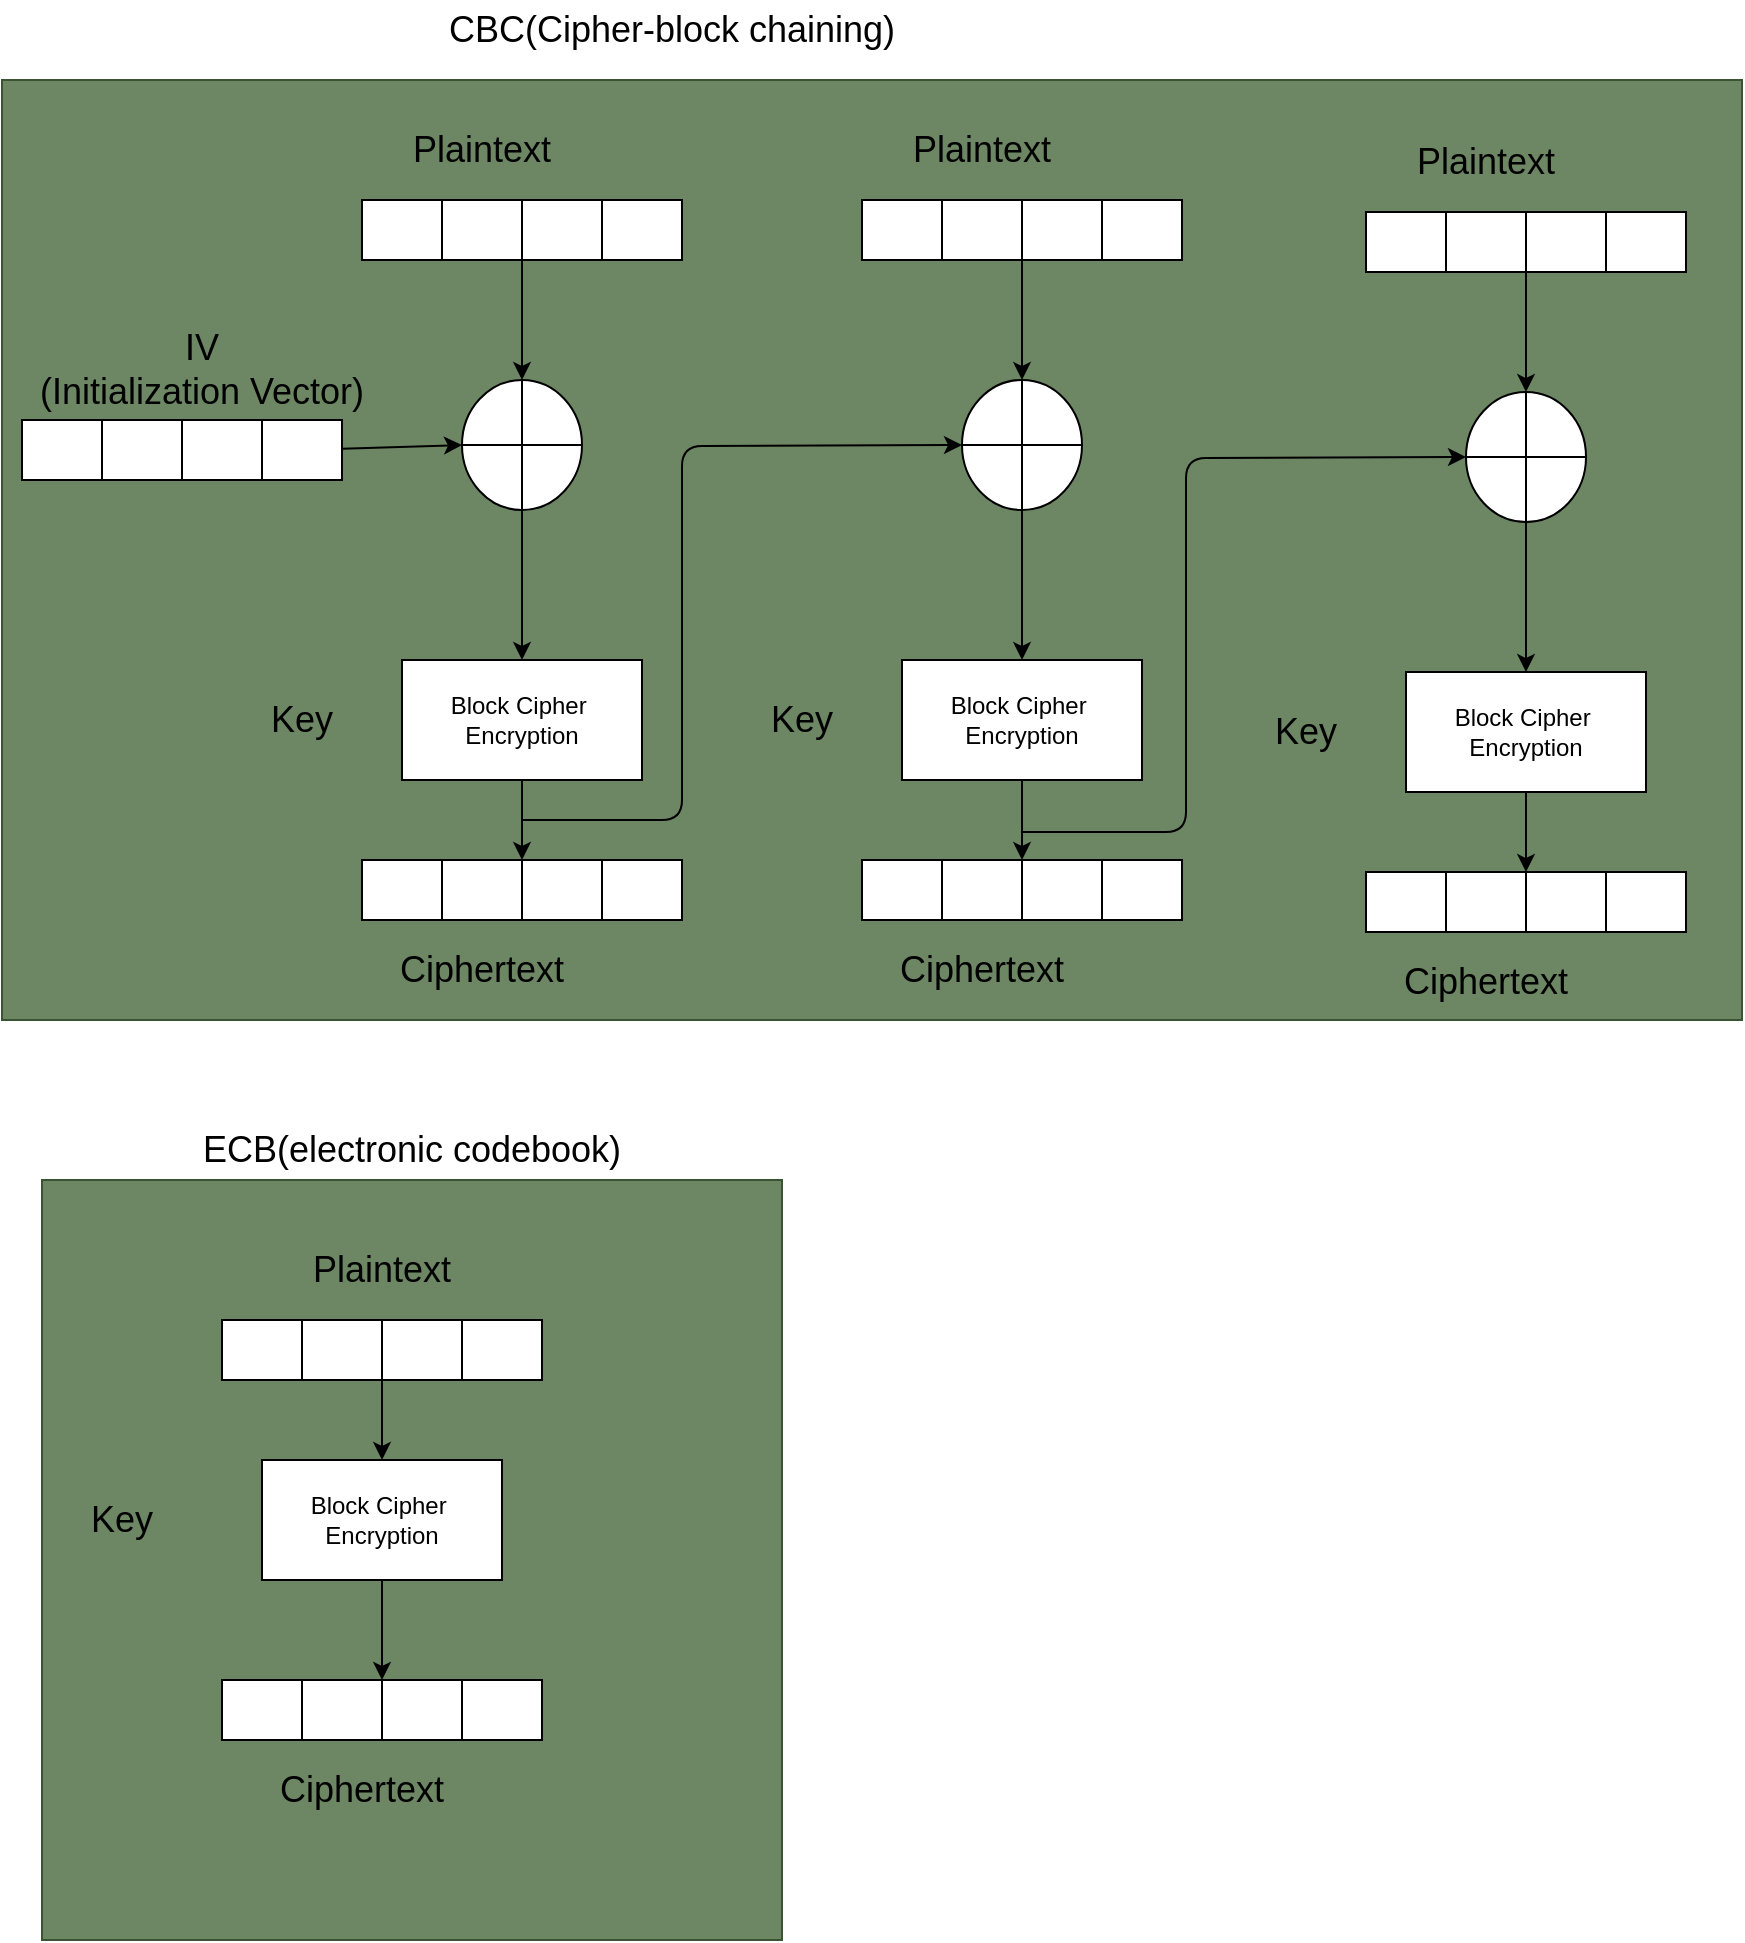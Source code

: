 <mxfile>
    <diagram id="_tFCAUdVjaArMmTQRtF3" name="페이지-1">
        <mxGraphModel dx="1386" dy="743" grid="1" gridSize="10" guides="1" tooltips="1" connect="1" arrows="1" fold="1" page="1" pageScale="1" pageWidth="827" pageHeight="1169" math="0" shadow="0">
            <root>
                <mxCell id="0"/>
                <mxCell id="1" parent="0"/>
                <mxCell id="136" value="" style="group" vertex="1" connectable="0" parent="1">
                    <mxGeometry x="20" y="80" width="870" height="470" as="geometry"/>
                </mxCell>
                <mxCell id="135" value="" style="rounded=0;whiteSpace=wrap;html=1;fontSize=18;fillColor=#6d8764;fontColor=#ffffff;strokeColor=#3A5431;" vertex="1" parent="136">
                    <mxGeometry width="870" height="470" as="geometry"/>
                </mxCell>
                <mxCell id="74" value="" style="group" vertex="1" connectable="0" parent="136">
                    <mxGeometry x="370" y="20" width="490" height="450" as="geometry"/>
                </mxCell>
                <mxCell id="75" value="" style="group" vertex="1" connectable="0" parent="74">
                    <mxGeometry x="60" y="40" width="160" height="30" as="geometry"/>
                </mxCell>
                <mxCell id="76" value="" style="rounded=0;whiteSpace=wrap;html=1;" vertex="1" parent="75">
                    <mxGeometry width="40" height="30" as="geometry"/>
                </mxCell>
                <mxCell id="77" value="" style="group" vertex="1" connectable="0" parent="75">
                    <mxGeometry x="40" width="120" height="30" as="geometry"/>
                </mxCell>
                <mxCell id="78" value="" style="rounded=0;whiteSpace=wrap;html=1;" vertex="1" parent="77">
                    <mxGeometry width="40" height="30" as="geometry"/>
                </mxCell>
                <mxCell id="79" value="" style="rounded=0;whiteSpace=wrap;html=1;" vertex="1" parent="77">
                    <mxGeometry x="40" width="40" height="30" as="geometry"/>
                </mxCell>
                <mxCell id="80" value="" style="rounded=0;whiteSpace=wrap;html=1;" vertex="1" parent="77">
                    <mxGeometry x="80" width="40" height="30" as="geometry"/>
                </mxCell>
                <mxCell id="81" value="&lt;font style=&quot;font-size: 18px;&quot;&gt;Plaintext&lt;/font&gt;" style="text;html=1;strokeColor=none;fillColor=none;align=center;verticalAlign=middle;whiteSpace=wrap;rounded=0;" vertex="1" parent="74">
                    <mxGeometry x="90" width="60" height="30" as="geometry"/>
                </mxCell>
                <mxCell id="82" style="edgeStyle=none;html=1;exitX=1;exitY=1;exitDx=0;exitDy=0;entryX=0.5;entryY=0;entryDx=0;entryDy=0;" edge="1" parent="74" source="78" target="92">
                    <mxGeometry relative="1" as="geometry">
                        <mxPoint x="200" y="120" as="sourcePoint"/>
                        <mxPoint x="140" y="120" as="targetPoint"/>
                    </mxGeometry>
                </mxCell>
                <mxCell id="83" value="Block Cipher&amp;nbsp;&lt;br&gt;Encryption" style="rounded=0;whiteSpace=wrap;html=1;" vertex="1" parent="74">
                    <mxGeometry x="80" y="270" width="120" height="60" as="geometry"/>
                </mxCell>
                <mxCell id="84" value="" style="group" vertex="1" connectable="0" parent="74">
                    <mxGeometry x="60" y="370" width="160" height="30" as="geometry"/>
                </mxCell>
                <mxCell id="85" value="" style="rounded=0;whiteSpace=wrap;html=1;" vertex="1" parent="84">
                    <mxGeometry width="40" height="30" as="geometry"/>
                </mxCell>
                <mxCell id="86" value="" style="rounded=0;whiteSpace=wrap;html=1;" vertex="1" parent="84">
                    <mxGeometry x="40" width="40" height="30" as="geometry"/>
                </mxCell>
                <mxCell id="87" value="" style="rounded=0;whiteSpace=wrap;html=1;" vertex="1" parent="84">
                    <mxGeometry x="80" width="40" height="30" as="geometry"/>
                </mxCell>
                <mxCell id="88" value="" style="rounded=0;whiteSpace=wrap;html=1;" vertex="1" parent="84">
                    <mxGeometry x="120" width="40" height="30" as="geometry"/>
                </mxCell>
                <mxCell id="89" style="edgeStyle=none;html=1;entryX=0;entryY=0;entryDx=0;entryDy=0;" edge="1" parent="74" source="83" target="87">
                    <mxGeometry relative="1" as="geometry"/>
                </mxCell>
                <mxCell id="90" value="&lt;font style=&quot;font-size: 18px;&quot;&gt;Key&lt;/font&gt;" style="text;html=1;strokeColor=none;fillColor=none;align=center;verticalAlign=middle;whiteSpace=wrap;rounded=0;" vertex="1" parent="74">
                    <mxGeometry y="285" width="60" height="30" as="geometry"/>
                </mxCell>
                <mxCell id="91" value="&lt;font style=&quot;font-size: 18px;&quot;&gt;Ciphertext&lt;br&gt;&lt;/font&gt;" style="text;html=1;strokeColor=none;fillColor=none;align=center;verticalAlign=middle;whiteSpace=wrap;rounded=0;" vertex="1" parent="74">
                    <mxGeometry x="90" y="410" width="60" height="30" as="geometry"/>
                </mxCell>
                <mxCell id="92" value="" style="shape=orEllipse;perimeter=ellipsePerimeter;whiteSpace=wrap;html=1;backgroundOutline=1;fontSize=18;" vertex="1" parent="74">
                    <mxGeometry x="110" y="130" width="60" height="65" as="geometry"/>
                </mxCell>
                <mxCell id="93" style="edgeStyle=none;html=1;entryX=0.5;entryY=0;entryDx=0;entryDy=0;exitX=0.5;exitY=1;exitDx=0;exitDy=0;" edge="1" parent="74" source="92" target="83">
                    <mxGeometry relative="1" as="geometry">
                        <mxPoint x="140" y="230" as="sourcePoint"/>
                    </mxGeometry>
                </mxCell>
                <mxCell id="6" value="" style="group" vertex="1" connectable="0" parent="136">
                    <mxGeometry x="180" y="60" width="200" height="320" as="geometry"/>
                </mxCell>
                <mxCell id="2" value="" style="rounded=0;whiteSpace=wrap;html=1;" vertex="1" parent="6">
                    <mxGeometry width="40" height="30" as="geometry"/>
                </mxCell>
                <mxCell id="53" value="" style="group" vertex="1" connectable="0" parent="6">
                    <mxGeometry x="40" width="160" height="320" as="geometry"/>
                </mxCell>
                <mxCell id="3" value="" style="rounded=0;whiteSpace=wrap;html=1;" vertex="1" parent="53">
                    <mxGeometry width="40" height="30" as="geometry"/>
                </mxCell>
                <mxCell id="4" value="" style="rounded=0;whiteSpace=wrap;html=1;" vertex="1" parent="53">
                    <mxGeometry x="40" width="40" height="30" as="geometry"/>
                </mxCell>
                <mxCell id="5" value="" style="rounded=0;whiteSpace=wrap;html=1;" vertex="1" parent="53">
                    <mxGeometry x="80" width="40" height="30" as="geometry"/>
                </mxCell>
                <mxCell id="20" value="" style="group" vertex="1" connectable="0" parent="136">
                    <mxGeometry x="10" y="170" width="160" height="30" as="geometry"/>
                </mxCell>
                <mxCell id="21" value="" style="rounded=0;whiteSpace=wrap;html=1;" vertex="1" parent="20">
                    <mxGeometry width="40" height="30" as="geometry"/>
                </mxCell>
                <mxCell id="22" value="" style="rounded=0;whiteSpace=wrap;html=1;" vertex="1" parent="20">
                    <mxGeometry x="40" width="40" height="30" as="geometry"/>
                </mxCell>
                <mxCell id="23" value="" style="rounded=0;whiteSpace=wrap;html=1;" vertex="1" parent="20">
                    <mxGeometry x="80" width="40" height="30" as="geometry"/>
                </mxCell>
                <mxCell id="24" value="" style="rounded=0;whiteSpace=wrap;html=1;" vertex="1" parent="20">
                    <mxGeometry x="120" width="40" height="30" as="geometry"/>
                </mxCell>
                <mxCell id="25" value="&lt;font style=&quot;font-size: 18px;&quot;&gt;IV&lt;br&gt;(Initialization Vector)&lt;br&gt;&lt;/font&gt;" style="text;html=1;strokeColor=none;fillColor=none;align=center;verticalAlign=middle;whiteSpace=wrap;rounded=0;" vertex="1" parent="136">
                    <mxGeometry x="15" y="130" width="170" height="30" as="geometry"/>
                </mxCell>
                <mxCell id="26" style="edgeStyle=none;html=1;entryX=0;entryY=0.5;entryDx=0;entryDy=0;fontSize=18;" edge="1" parent="136" source="24" target="27">
                    <mxGeometry relative="1" as="geometry">
                        <mxPoint x="111.98" y="149" as="targetPoint"/>
                    </mxGeometry>
                </mxCell>
                <mxCell id="95" style="edgeStyle=none;html=1;fontSize=18;entryX=0;entryY=0.5;entryDx=0;entryDy=0;" edge="1" parent="136">
                    <mxGeometry relative="1" as="geometry">
                        <mxPoint x="480" y="182.5" as="targetPoint"/>
                        <mxPoint x="260" y="370" as="sourcePoint"/>
                        <Array as="points">
                            <mxPoint x="340" y="370"/>
                            <mxPoint x="340" y="183"/>
                        </Array>
                    </mxGeometry>
                </mxCell>
                <mxCell id="96" value="" style="group" vertex="1" connectable="0" parent="136">
                    <mxGeometry x="622" y="26" width="220" height="440" as="geometry"/>
                </mxCell>
                <mxCell id="97" value="" style="group" vertex="1" connectable="0" parent="96">
                    <mxGeometry x="60" y="40" width="160" height="30" as="geometry"/>
                </mxCell>
                <mxCell id="98" value="" style="rounded=0;whiteSpace=wrap;html=1;" vertex="1" parent="97">
                    <mxGeometry width="40" height="30" as="geometry"/>
                </mxCell>
                <mxCell id="99" value="" style="group" vertex="1" connectable="0" parent="97">
                    <mxGeometry x="40" width="120" height="30" as="geometry"/>
                </mxCell>
                <mxCell id="100" value="" style="rounded=0;whiteSpace=wrap;html=1;" vertex="1" parent="99">
                    <mxGeometry width="40" height="30" as="geometry"/>
                </mxCell>
                <mxCell id="101" value="" style="rounded=0;whiteSpace=wrap;html=1;" vertex="1" parent="99">
                    <mxGeometry x="40" width="40" height="30" as="geometry"/>
                </mxCell>
                <mxCell id="102" value="" style="rounded=0;whiteSpace=wrap;html=1;" vertex="1" parent="99">
                    <mxGeometry x="80" width="40" height="30" as="geometry"/>
                </mxCell>
                <mxCell id="103" value="&lt;font style=&quot;font-size: 18px;&quot;&gt;Plaintext&lt;/font&gt;" style="text;html=1;strokeColor=none;fillColor=none;align=center;verticalAlign=middle;whiteSpace=wrap;rounded=0;" vertex="1" parent="96">
                    <mxGeometry x="90" width="60" height="30" as="geometry"/>
                </mxCell>
                <mxCell id="104" style="edgeStyle=none;html=1;exitX=1;exitY=1;exitDx=0;exitDy=0;entryX=0.5;entryY=0;entryDx=0;entryDy=0;" edge="1" parent="96" source="100" target="114">
                    <mxGeometry relative="1" as="geometry">
                        <mxPoint x="200" y="120" as="sourcePoint"/>
                        <mxPoint x="140" y="120" as="targetPoint"/>
                    </mxGeometry>
                </mxCell>
                <mxCell id="105" value="Block Cipher&amp;nbsp;&lt;br&gt;Encryption" style="rounded=0;whiteSpace=wrap;html=1;" vertex="1" parent="96">
                    <mxGeometry x="80" y="270" width="120" height="60" as="geometry"/>
                </mxCell>
                <mxCell id="106" value="" style="group" vertex="1" connectable="0" parent="96">
                    <mxGeometry x="60" y="370" width="160" height="30" as="geometry"/>
                </mxCell>
                <mxCell id="107" value="" style="rounded=0;whiteSpace=wrap;html=1;" vertex="1" parent="106">
                    <mxGeometry width="40" height="30" as="geometry"/>
                </mxCell>
                <mxCell id="108" value="" style="rounded=0;whiteSpace=wrap;html=1;" vertex="1" parent="106">
                    <mxGeometry x="40" width="40" height="30" as="geometry"/>
                </mxCell>
                <mxCell id="109" value="" style="rounded=0;whiteSpace=wrap;html=1;" vertex="1" parent="106">
                    <mxGeometry x="80" width="40" height="30" as="geometry"/>
                </mxCell>
                <mxCell id="110" value="" style="rounded=0;whiteSpace=wrap;html=1;" vertex="1" parent="106">
                    <mxGeometry x="120" width="40" height="30" as="geometry"/>
                </mxCell>
                <mxCell id="111" style="edgeStyle=none;html=1;entryX=0;entryY=0;entryDx=0;entryDy=0;" edge="1" parent="96" source="105" target="109">
                    <mxGeometry relative="1" as="geometry"/>
                </mxCell>
                <mxCell id="112" value="&lt;font style=&quot;font-size: 18px;&quot;&gt;Key&lt;/font&gt;" style="text;html=1;strokeColor=none;fillColor=none;align=center;verticalAlign=middle;whiteSpace=wrap;rounded=0;" vertex="1" parent="96">
                    <mxGeometry y="285" width="60" height="30" as="geometry"/>
                </mxCell>
                <mxCell id="113" value="&lt;font style=&quot;font-size: 18px;&quot;&gt;Ciphertext&lt;br&gt;&lt;/font&gt;" style="text;html=1;strokeColor=none;fillColor=none;align=center;verticalAlign=middle;whiteSpace=wrap;rounded=0;" vertex="1" parent="96">
                    <mxGeometry x="90" y="410" width="60" height="30" as="geometry"/>
                </mxCell>
                <mxCell id="114" value="" style="shape=orEllipse;perimeter=ellipsePerimeter;whiteSpace=wrap;html=1;backgroundOutline=1;fontSize=18;" vertex="1" parent="96">
                    <mxGeometry x="110" y="130" width="60" height="65" as="geometry"/>
                </mxCell>
                <mxCell id="115" style="edgeStyle=none;html=1;entryX=0.5;entryY=0;entryDx=0;entryDy=0;exitX=0.5;exitY=1;exitDx=0;exitDy=0;" edge="1" parent="96" source="114" target="105">
                    <mxGeometry relative="1" as="geometry">
                        <mxPoint x="140" y="230" as="sourcePoint"/>
                    </mxGeometry>
                </mxCell>
                <mxCell id="116" style="edgeStyle=none;html=1;fontSize=18;entryX=0;entryY=0.5;entryDx=0;entryDy=0;" edge="1" parent="136">
                    <mxGeometry relative="1" as="geometry">
                        <mxPoint x="732" y="188.5" as="targetPoint"/>
                        <mxPoint x="510" y="376" as="sourcePoint"/>
                        <Array as="points">
                            <mxPoint x="592" y="376"/>
                            <mxPoint x="592" y="189"/>
                        </Array>
                    </mxGeometry>
                </mxCell>
                <mxCell id="7" value="&lt;span style=&quot;font-size: 18px;&quot;&gt;Plaintext&lt;/span&gt;" style="text;html=1;strokeColor=none;fillColor=none;align=center;verticalAlign=middle;whiteSpace=wrap;rounded=0;" vertex="1" parent="136">
                    <mxGeometry x="210" y="20" width="60" height="30" as="geometry"/>
                </mxCell>
                <mxCell id="9" style="edgeStyle=none;html=1;exitX=1;exitY=1;exitDx=0;exitDy=0;entryX=0.5;entryY=0;entryDx=0;entryDy=0;" edge="1" parent="136" source="3" target="27">
                    <mxGeometry relative="1" as="geometry">
                        <mxPoint x="320" y="140" as="sourcePoint"/>
                        <mxPoint x="260" y="140" as="targetPoint"/>
                    </mxGeometry>
                </mxCell>
                <mxCell id="10" value="Block Cipher&amp;nbsp;&lt;br&gt;Encryption" style="rounded=0;whiteSpace=wrap;html=1;" vertex="1" parent="136">
                    <mxGeometry x="200" y="290" width="120" height="60" as="geometry"/>
                </mxCell>
                <mxCell id="12" value="" style="group" vertex="1" connectable="0" parent="136">
                    <mxGeometry x="180" y="390" width="160" height="30" as="geometry"/>
                </mxCell>
                <mxCell id="13" value="" style="rounded=0;whiteSpace=wrap;html=1;" vertex="1" parent="12">
                    <mxGeometry width="40" height="30" as="geometry"/>
                </mxCell>
                <mxCell id="14" value="" style="rounded=0;whiteSpace=wrap;html=1;" vertex="1" parent="12">
                    <mxGeometry x="40" width="40" height="30" as="geometry"/>
                </mxCell>
                <mxCell id="15" value="" style="rounded=0;whiteSpace=wrap;html=1;" vertex="1" parent="12">
                    <mxGeometry x="80" width="40" height="30" as="geometry"/>
                </mxCell>
                <mxCell id="16" value="" style="rounded=0;whiteSpace=wrap;html=1;" vertex="1" parent="12">
                    <mxGeometry x="120" width="40" height="30" as="geometry"/>
                </mxCell>
                <mxCell id="17" style="edgeStyle=none;html=1;entryX=0;entryY=0;entryDx=0;entryDy=0;" edge="1" parent="136" source="10" target="15">
                    <mxGeometry relative="1" as="geometry"/>
                </mxCell>
                <mxCell id="18" value="&lt;font style=&quot;font-size: 18px;&quot;&gt;Key&lt;/font&gt;" style="text;html=1;strokeColor=none;fillColor=none;align=center;verticalAlign=middle;whiteSpace=wrap;rounded=0;" vertex="1" parent="136">
                    <mxGeometry x="120" y="305" width="60" height="30" as="geometry"/>
                </mxCell>
                <mxCell id="19" value="&lt;font style=&quot;font-size: 18px;&quot;&gt;Ciphertext&lt;br&gt;&lt;/font&gt;" style="text;html=1;strokeColor=none;fillColor=none;align=center;verticalAlign=middle;whiteSpace=wrap;rounded=0;" vertex="1" parent="136">
                    <mxGeometry x="210" y="430" width="60" height="30" as="geometry"/>
                </mxCell>
                <mxCell id="27" value="" style="shape=orEllipse;perimeter=ellipsePerimeter;whiteSpace=wrap;html=1;backgroundOutline=1;fontSize=18;" vertex="1" parent="136">
                    <mxGeometry x="230" y="150" width="60" height="65" as="geometry"/>
                </mxCell>
                <mxCell id="11" style="edgeStyle=none;html=1;entryX=0.5;entryY=0;entryDx=0;entryDy=0;exitX=0.5;exitY=1;exitDx=0;exitDy=0;" edge="1" parent="136" source="27" target="10">
                    <mxGeometry relative="1" as="geometry">
                        <mxPoint x="260" y="250" as="sourcePoint"/>
                    </mxGeometry>
                </mxCell>
                <mxCell id="137" value="" style="group" vertex="1" connectable="0" parent="1">
                    <mxGeometry x="40" y="600" width="370" height="410" as="geometry"/>
                </mxCell>
                <mxCell id="133" value="" style="rounded=0;whiteSpace=wrap;html=1;fontSize=18;fillColor=#6d8764;fontColor=#ffffff;strokeColor=#3A5431;" vertex="1" parent="137">
                    <mxGeometry y="30" width="370" height="380" as="geometry"/>
                </mxCell>
                <mxCell id="117" value="" style="group" vertex="1" connectable="0" parent="137">
                    <mxGeometry x="90" y="100" width="160" height="30" as="geometry"/>
                </mxCell>
                <mxCell id="118" value="" style="rounded=0;whiteSpace=wrap;html=1;" vertex="1" parent="117">
                    <mxGeometry width="40" height="30" as="geometry"/>
                </mxCell>
                <mxCell id="119" value="" style="rounded=0;whiteSpace=wrap;html=1;" vertex="1" parent="117">
                    <mxGeometry x="40" width="40" height="30" as="geometry"/>
                </mxCell>
                <mxCell id="120" value="" style="rounded=0;whiteSpace=wrap;html=1;" vertex="1" parent="117">
                    <mxGeometry x="80" width="40" height="30" as="geometry"/>
                </mxCell>
                <mxCell id="121" value="" style="rounded=0;whiteSpace=wrap;html=1;" vertex="1" parent="117">
                    <mxGeometry x="120" width="40" height="30" as="geometry"/>
                </mxCell>
                <mxCell id="122" value="Block Cipher&amp;nbsp;&lt;br&gt;Encryption" style="rounded=0;whiteSpace=wrap;html=1;" vertex="1" parent="137">
                    <mxGeometry x="110" y="170" width="120" height="60" as="geometry"/>
                </mxCell>
                <mxCell id="123" value="&lt;font style=&quot;font-size: 18px;&quot;&gt;Key&lt;/font&gt;" style="text;html=1;strokeColor=none;fillColor=none;align=center;verticalAlign=middle;whiteSpace=wrap;rounded=0;" vertex="1" parent="137">
                    <mxGeometry x="10" y="185" width="60" height="30" as="geometry"/>
                </mxCell>
                <mxCell id="124" value="&lt;font style=&quot;font-size: 18px;&quot;&gt;Plaintext&lt;/font&gt;" style="text;html=1;strokeColor=none;fillColor=none;align=center;verticalAlign=middle;whiteSpace=wrap;rounded=0;" vertex="1" parent="137">
                    <mxGeometry x="140" y="60" width="60" height="30" as="geometry"/>
                </mxCell>
                <mxCell id="125" style="edgeStyle=none;html=1;entryX=0.5;entryY=0;entryDx=0;entryDy=0;fontSize=18;exitX=0;exitY=1;exitDx=0;exitDy=0;" edge="1" parent="137" source="120" target="122">
                    <mxGeometry relative="1" as="geometry"/>
                </mxCell>
                <mxCell id="126" value="" style="group" vertex="1" connectable="0" parent="137">
                    <mxGeometry x="90" y="280" width="160" height="30" as="geometry"/>
                </mxCell>
                <mxCell id="127" value="" style="rounded=0;whiteSpace=wrap;html=1;" vertex="1" parent="126">
                    <mxGeometry width="40" height="30" as="geometry"/>
                </mxCell>
                <mxCell id="128" value="" style="rounded=0;whiteSpace=wrap;html=1;" vertex="1" parent="126">
                    <mxGeometry x="40" width="40" height="30" as="geometry"/>
                </mxCell>
                <mxCell id="129" value="" style="rounded=0;whiteSpace=wrap;html=1;" vertex="1" parent="126">
                    <mxGeometry x="80" width="40" height="30" as="geometry"/>
                </mxCell>
                <mxCell id="130" value="" style="rounded=0;whiteSpace=wrap;html=1;" vertex="1" parent="126">
                    <mxGeometry x="120" width="40" height="30" as="geometry"/>
                </mxCell>
                <mxCell id="132" style="edgeStyle=none;html=1;entryX=0;entryY=0;entryDx=0;entryDy=0;fontSize=18;" edge="1" parent="137" source="122" target="129">
                    <mxGeometry relative="1" as="geometry"/>
                </mxCell>
                <mxCell id="131" value="&lt;font style=&quot;font-size: 18px;&quot;&gt;Ciphertext&lt;br&gt;&lt;/font&gt;" style="text;html=1;strokeColor=none;fillColor=none;align=center;verticalAlign=middle;whiteSpace=wrap;rounded=0;" vertex="1" parent="137">
                    <mxGeometry x="130" y="320" width="60" height="30" as="geometry"/>
                </mxCell>
                <mxCell id="134" value="&lt;font style=&quot;font-size: 18px;&quot;&gt;ECB(electronic codebook)&lt;/font&gt;" style="text;html=1;strokeColor=none;fillColor=none;align=center;verticalAlign=middle;whiteSpace=wrap;rounded=0;" vertex="1" parent="137">
                    <mxGeometry x="70" width="230" height="30" as="geometry"/>
                </mxCell>
                <mxCell id="159" value="CBC(Cipher-block chaining)" style="text;html=1;strokeColor=none;fillColor=none;align=center;verticalAlign=middle;whiteSpace=wrap;rounded=0;fontSize=18;" vertex="1" parent="1">
                    <mxGeometry x="220" y="40" width="270" height="30" as="geometry"/>
                </mxCell>
            </root>
        </mxGraphModel>
    </diagram>
</mxfile>